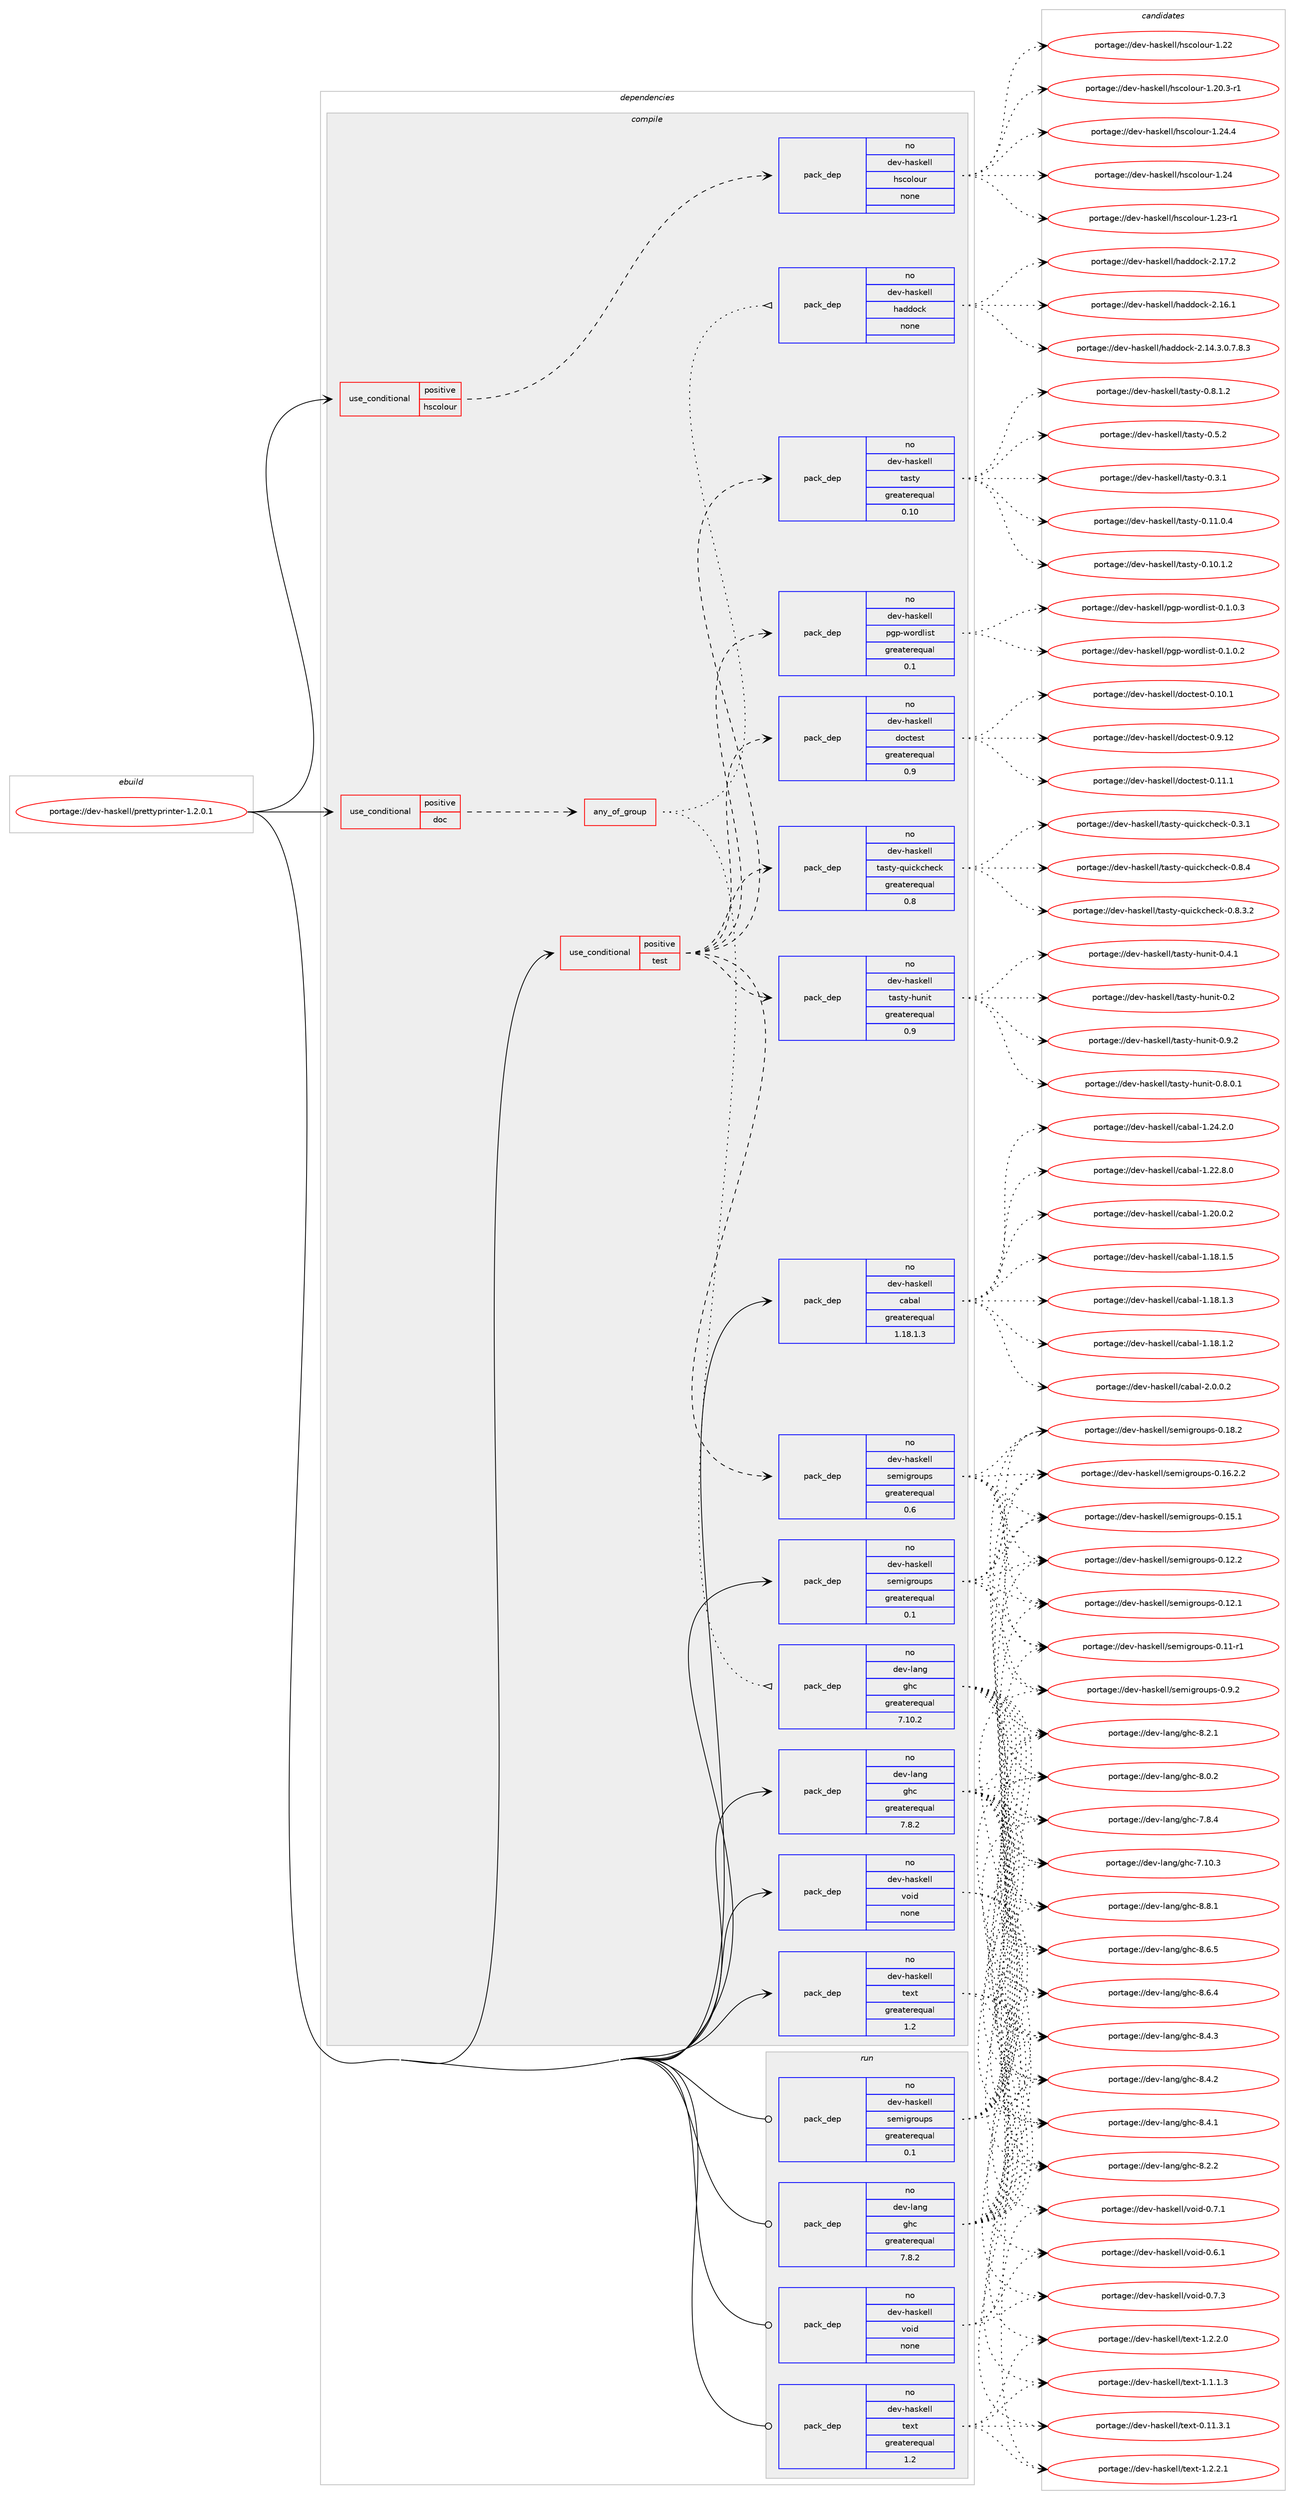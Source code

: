 digraph prolog {

# *************
# Graph options
# *************

newrank=true;
concentrate=true;
compound=true;
graph [rankdir=LR,fontname=Helvetica,fontsize=10,ranksep=1.5];#, ranksep=2.5, nodesep=0.2];
edge  [arrowhead=vee];
node  [fontname=Helvetica,fontsize=10];

# **********
# The ebuild
# **********

subgraph cluster_leftcol {
color=gray;
rank=same;
label=<<i>ebuild</i>>;
id [label="portage://dev-haskell/prettyprinter-1.2.0.1", color=red, width=4, href="../dev-haskell/prettyprinter-1.2.0.1.svg"];
}

# ****************
# The dependencies
# ****************

subgraph cluster_midcol {
color=gray;
label=<<i>dependencies</i>>;
subgraph cluster_compile {
fillcolor="#eeeeee";
style=filled;
label=<<i>compile</i>>;
subgraph cond132163 {
dependency548097 [label=<<TABLE BORDER="0" CELLBORDER="1" CELLSPACING="0" CELLPADDING="4"><TR><TD ROWSPAN="3" CELLPADDING="10">use_conditional</TD></TR><TR><TD>positive</TD></TR><TR><TD>doc</TD></TR></TABLE>>, shape=none, color=red];
subgraph any5899 {
dependency548098 [label=<<TABLE BORDER="0" CELLBORDER="1" CELLSPACING="0" CELLPADDING="4"><TR><TD CELLPADDING="10">any_of_group</TD></TR></TABLE>>, shape=none, color=red];subgraph pack409798 {
dependency548099 [label=<<TABLE BORDER="0" CELLBORDER="1" CELLSPACING="0" CELLPADDING="4" WIDTH="220"><TR><TD ROWSPAN="6" CELLPADDING="30">pack_dep</TD></TR><TR><TD WIDTH="110">no</TD></TR><TR><TD>dev-haskell</TD></TR><TR><TD>haddock</TD></TR><TR><TD>none</TD></TR><TR><TD></TD></TR></TABLE>>, shape=none, color=blue];
}
dependency548098:e -> dependency548099:w [weight=20,style="dotted",arrowhead="oinv"];
subgraph pack409799 {
dependency548100 [label=<<TABLE BORDER="0" CELLBORDER="1" CELLSPACING="0" CELLPADDING="4" WIDTH="220"><TR><TD ROWSPAN="6" CELLPADDING="30">pack_dep</TD></TR><TR><TD WIDTH="110">no</TD></TR><TR><TD>dev-lang</TD></TR><TR><TD>ghc</TD></TR><TR><TD>greaterequal</TD></TR><TR><TD>7.10.2</TD></TR></TABLE>>, shape=none, color=blue];
}
dependency548098:e -> dependency548100:w [weight=20,style="dotted",arrowhead="oinv"];
}
dependency548097:e -> dependency548098:w [weight=20,style="dashed",arrowhead="vee"];
}
id:e -> dependency548097:w [weight=20,style="solid",arrowhead="vee"];
subgraph cond132164 {
dependency548101 [label=<<TABLE BORDER="0" CELLBORDER="1" CELLSPACING="0" CELLPADDING="4"><TR><TD ROWSPAN="3" CELLPADDING="10">use_conditional</TD></TR><TR><TD>positive</TD></TR><TR><TD>hscolour</TD></TR></TABLE>>, shape=none, color=red];
subgraph pack409800 {
dependency548102 [label=<<TABLE BORDER="0" CELLBORDER="1" CELLSPACING="0" CELLPADDING="4" WIDTH="220"><TR><TD ROWSPAN="6" CELLPADDING="30">pack_dep</TD></TR><TR><TD WIDTH="110">no</TD></TR><TR><TD>dev-haskell</TD></TR><TR><TD>hscolour</TD></TR><TR><TD>none</TD></TR><TR><TD></TD></TR></TABLE>>, shape=none, color=blue];
}
dependency548101:e -> dependency548102:w [weight=20,style="dashed",arrowhead="vee"];
}
id:e -> dependency548101:w [weight=20,style="solid",arrowhead="vee"];
subgraph cond132165 {
dependency548103 [label=<<TABLE BORDER="0" CELLBORDER="1" CELLSPACING="0" CELLPADDING="4"><TR><TD ROWSPAN="3" CELLPADDING="10">use_conditional</TD></TR><TR><TD>positive</TD></TR><TR><TD>test</TD></TR></TABLE>>, shape=none, color=red];
subgraph pack409801 {
dependency548104 [label=<<TABLE BORDER="0" CELLBORDER="1" CELLSPACING="0" CELLPADDING="4" WIDTH="220"><TR><TD ROWSPAN="6" CELLPADDING="30">pack_dep</TD></TR><TR><TD WIDTH="110">no</TD></TR><TR><TD>dev-haskell</TD></TR><TR><TD>doctest</TD></TR><TR><TD>greaterequal</TD></TR><TR><TD>0.9</TD></TR></TABLE>>, shape=none, color=blue];
}
dependency548103:e -> dependency548104:w [weight=20,style="dashed",arrowhead="vee"];
subgraph pack409802 {
dependency548105 [label=<<TABLE BORDER="0" CELLBORDER="1" CELLSPACING="0" CELLPADDING="4" WIDTH="220"><TR><TD ROWSPAN="6" CELLPADDING="30">pack_dep</TD></TR><TR><TD WIDTH="110">no</TD></TR><TR><TD>dev-haskell</TD></TR><TR><TD>pgp-wordlist</TD></TR><TR><TD>greaterequal</TD></TR><TR><TD>0.1</TD></TR></TABLE>>, shape=none, color=blue];
}
dependency548103:e -> dependency548105:w [weight=20,style="dashed",arrowhead="vee"];
subgraph pack409803 {
dependency548106 [label=<<TABLE BORDER="0" CELLBORDER="1" CELLSPACING="0" CELLPADDING="4" WIDTH="220"><TR><TD ROWSPAN="6" CELLPADDING="30">pack_dep</TD></TR><TR><TD WIDTH="110">no</TD></TR><TR><TD>dev-haskell</TD></TR><TR><TD>semigroups</TD></TR><TR><TD>greaterequal</TD></TR><TR><TD>0.6</TD></TR></TABLE>>, shape=none, color=blue];
}
dependency548103:e -> dependency548106:w [weight=20,style="dashed",arrowhead="vee"];
subgraph pack409804 {
dependency548107 [label=<<TABLE BORDER="0" CELLBORDER="1" CELLSPACING="0" CELLPADDING="4" WIDTH="220"><TR><TD ROWSPAN="6" CELLPADDING="30">pack_dep</TD></TR><TR><TD WIDTH="110">no</TD></TR><TR><TD>dev-haskell</TD></TR><TR><TD>tasty</TD></TR><TR><TD>greaterequal</TD></TR><TR><TD>0.10</TD></TR></TABLE>>, shape=none, color=blue];
}
dependency548103:e -> dependency548107:w [weight=20,style="dashed",arrowhead="vee"];
subgraph pack409805 {
dependency548108 [label=<<TABLE BORDER="0" CELLBORDER="1" CELLSPACING="0" CELLPADDING="4" WIDTH="220"><TR><TD ROWSPAN="6" CELLPADDING="30">pack_dep</TD></TR><TR><TD WIDTH="110">no</TD></TR><TR><TD>dev-haskell</TD></TR><TR><TD>tasty-hunit</TD></TR><TR><TD>greaterequal</TD></TR><TR><TD>0.9</TD></TR></TABLE>>, shape=none, color=blue];
}
dependency548103:e -> dependency548108:w [weight=20,style="dashed",arrowhead="vee"];
subgraph pack409806 {
dependency548109 [label=<<TABLE BORDER="0" CELLBORDER="1" CELLSPACING="0" CELLPADDING="4" WIDTH="220"><TR><TD ROWSPAN="6" CELLPADDING="30">pack_dep</TD></TR><TR><TD WIDTH="110">no</TD></TR><TR><TD>dev-haskell</TD></TR><TR><TD>tasty-quickcheck</TD></TR><TR><TD>greaterequal</TD></TR><TR><TD>0.8</TD></TR></TABLE>>, shape=none, color=blue];
}
dependency548103:e -> dependency548109:w [weight=20,style="dashed",arrowhead="vee"];
}
id:e -> dependency548103:w [weight=20,style="solid",arrowhead="vee"];
subgraph pack409807 {
dependency548110 [label=<<TABLE BORDER="0" CELLBORDER="1" CELLSPACING="0" CELLPADDING="4" WIDTH="220"><TR><TD ROWSPAN="6" CELLPADDING="30">pack_dep</TD></TR><TR><TD WIDTH="110">no</TD></TR><TR><TD>dev-haskell</TD></TR><TR><TD>cabal</TD></TR><TR><TD>greaterequal</TD></TR><TR><TD>1.18.1.3</TD></TR></TABLE>>, shape=none, color=blue];
}
id:e -> dependency548110:w [weight=20,style="solid",arrowhead="vee"];
subgraph pack409808 {
dependency548111 [label=<<TABLE BORDER="0" CELLBORDER="1" CELLSPACING="0" CELLPADDING="4" WIDTH="220"><TR><TD ROWSPAN="6" CELLPADDING="30">pack_dep</TD></TR><TR><TD WIDTH="110">no</TD></TR><TR><TD>dev-haskell</TD></TR><TR><TD>semigroups</TD></TR><TR><TD>greaterequal</TD></TR><TR><TD>0.1</TD></TR></TABLE>>, shape=none, color=blue];
}
id:e -> dependency548111:w [weight=20,style="solid",arrowhead="vee"];
subgraph pack409809 {
dependency548112 [label=<<TABLE BORDER="0" CELLBORDER="1" CELLSPACING="0" CELLPADDING="4" WIDTH="220"><TR><TD ROWSPAN="6" CELLPADDING="30">pack_dep</TD></TR><TR><TD WIDTH="110">no</TD></TR><TR><TD>dev-haskell</TD></TR><TR><TD>text</TD></TR><TR><TD>greaterequal</TD></TR><TR><TD>1.2</TD></TR></TABLE>>, shape=none, color=blue];
}
id:e -> dependency548112:w [weight=20,style="solid",arrowhead="vee"];
subgraph pack409810 {
dependency548113 [label=<<TABLE BORDER="0" CELLBORDER="1" CELLSPACING="0" CELLPADDING="4" WIDTH="220"><TR><TD ROWSPAN="6" CELLPADDING="30">pack_dep</TD></TR><TR><TD WIDTH="110">no</TD></TR><TR><TD>dev-haskell</TD></TR><TR><TD>void</TD></TR><TR><TD>none</TD></TR><TR><TD></TD></TR></TABLE>>, shape=none, color=blue];
}
id:e -> dependency548113:w [weight=20,style="solid",arrowhead="vee"];
subgraph pack409811 {
dependency548114 [label=<<TABLE BORDER="0" CELLBORDER="1" CELLSPACING="0" CELLPADDING="4" WIDTH="220"><TR><TD ROWSPAN="6" CELLPADDING="30">pack_dep</TD></TR><TR><TD WIDTH="110">no</TD></TR><TR><TD>dev-lang</TD></TR><TR><TD>ghc</TD></TR><TR><TD>greaterequal</TD></TR><TR><TD>7.8.2</TD></TR></TABLE>>, shape=none, color=blue];
}
id:e -> dependency548114:w [weight=20,style="solid",arrowhead="vee"];
}
subgraph cluster_compileandrun {
fillcolor="#eeeeee";
style=filled;
label=<<i>compile and run</i>>;
}
subgraph cluster_run {
fillcolor="#eeeeee";
style=filled;
label=<<i>run</i>>;
subgraph pack409812 {
dependency548115 [label=<<TABLE BORDER="0" CELLBORDER="1" CELLSPACING="0" CELLPADDING="4" WIDTH="220"><TR><TD ROWSPAN="6" CELLPADDING="30">pack_dep</TD></TR><TR><TD WIDTH="110">no</TD></TR><TR><TD>dev-haskell</TD></TR><TR><TD>semigroups</TD></TR><TR><TD>greaterequal</TD></TR><TR><TD>0.1</TD></TR></TABLE>>, shape=none, color=blue];
}
id:e -> dependency548115:w [weight=20,style="solid",arrowhead="odot"];
subgraph pack409813 {
dependency548116 [label=<<TABLE BORDER="0" CELLBORDER="1" CELLSPACING="0" CELLPADDING="4" WIDTH="220"><TR><TD ROWSPAN="6" CELLPADDING="30">pack_dep</TD></TR><TR><TD WIDTH="110">no</TD></TR><TR><TD>dev-haskell</TD></TR><TR><TD>text</TD></TR><TR><TD>greaterequal</TD></TR><TR><TD>1.2</TD></TR></TABLE>>, shape=none, color=blue];
}
id:e -> dependency548116:w [weight=20,style="solid",arrowhead="odot"];
subgraph pack409814 {
dependency548117 [label=<<TABLE BORDER="0" CELLBORDER="1" CELLSPACING="0" CELLPADDING="4" WIDTH="220"><TR><TD ROWSPAN="6" CELLPADDING="30">pack_dep</TD></TR><TR><TD WIDTH="110">no</TD></TR><TR><TD>dev-haskell</TD></TR><TR><TD>void</TD></TR><TR><TD>none</TD></TR><TR><TD></TD></TR></TABLE>>, shape=none, color=blue];
}
id:e -> dependency548117:w [weight=20,style="solid",arrowhead="odot"];
subgraph pack409815 {
dependency548118 [label=<<TABLE BORDER="0" CELLBORDER="1" CELLSPACING="0" CELLPADDING="4" WIDTH="220"><TR><TD ROWSPAN="6" CELLPADDING="30">pack_dep</TD></TR><TR><TD WIDTH="110">no</TD></TR><TR><TD>dev-lang</TD></TR><TR><TD>ghc</TD></TR><TR><TD>greaterequal</TD></TR><TR><TD>7.8.2</TD></TR></TABLE>>, shape=none, color=blue];
}
id:e -> dependency548118:w [weight=20,style="solid",arrowhead="odot"];
}
}

# **************
# The candidates
# **************

subgraph cluster_choices {
rank=same;
color=gray;
label=<<i>candidates</i>>;

subgraph choice409798 {
color=black;
nodesep=1;
choice100101118451049711510710110810847104971001001119910745504649554650 [label="portage://dev-haskell/haddock-2.17.2", color=red, width=4,href="../dev-haskell/haddock-2.17.2.svg"];
choice100101118451049711510710110810847104971001001119910745504649544649 [label="portage://dev-haskell/haddock-2.16.1", color=red, width=4,href="../dev-haskell/haddock-2.16.1.svg"];
choice1001011184510497115107101108108471049710010011199107455046495246514648465546564651 [label="portage://dev-haskell/haddock-2.14.3.0.7.8.3", color=red, width=4,href="../dev-haskell/haddock-2.14.3.0.7.8.3.svg"];
dependency548099:e -> choice100101118451049711510710110810847104971001001119910745504649554650:w [style=dotted,weight="100"];
dependency548099:e -> choice100101118451049711510710110810847104971001001119910745504649544649:w [style=dotted,weight="100"];
dependency548099:e -> choice1001011184510497115107101108108471049710010011199107455046495246514648465546564651:w [style=dotted,weight="100"];
}
subgraph choice409799 {
color=black;
nodesep=1;
choice10010111845108971101034710310499455646564649 [label="portage://dev-lang/ghc-8.8.1", color=red, width=4,href="../dev-lang/ghc-8.8.1.svg"];
choice10010111845108971101034710310499455646544653 [label="portage://dev-lang/ghc-8.6.5", color=red, width=4,href="../dev-lang/ghc-8.6.5.svg"];
choice10010111845108971101034710310499455646544652 [label="portage://dev-lang/ghc-8.6.4", color=red, width=4,href="../dev-lang/ghc-8.6.4.svg"];
choice10010111845108971101034710310499455646524651 [label="portage://dev-lang/ghc-8.4.3", color=red, width=4,href="../dev-lang/ghc-8.4.3.svg"];
choice10010111845108971101034710310499455646524650 [label="portage://dev-lang/ghc-8.4.2", color=red, width=4,href="../dev-lang/ghc-8.4.2.svg"];
choice10010111845108971101034710310499455646524649 [label="portage://dev-lang/ghc-8.4.1", color=red, width=4,href="../dev-lang/ghc-8.4.1.svg"];
choice10010111845108971101034710310499455646504650 [label="portage://dev-lang/ghc-8.2.2", color=red, width=4,href="../dev-lang/ghc-8.2.2.svg"];
choice10010111845108971101034710310499455646504649 [label="portage://dev-lang/ghc-8.2.1", color=red, width=4,href="../dev-lang/ghc-8.2.1.svg"];
choice10010111845108971101034710310499455646484650 [label="portage://dev-lang/ghc-8.0.2", color=red, width=4,href="../dev-lang/ghc-8.0.2.svg"];
choice10010111845108971101034710310499455546564652 [label="portage://dev-lang/ghc-7.8.4", color=red, width=4,href="../dev-lang/ghc-7.8.4.svg"];
choice1001011184510897110103471031049945554649484651 [label="portage://dev-lang/ghc-7.10.3", color=red, width=4,href="../dev-lang/ghc-7.10.3.svg"];
dependency548100:e -> choice10010111845108971101034710310499455646564649:w [style=dotted,weight="100"];
dependency548100:e -> choice10010111845108971101034710310499455646544653:w [style=dotted,weight="100"];
dependency548100:e -> choice10010111845108971101034710310499455646544652:w [style=dotted,weight="100"];
dependency548100:e -> choice10010111845108971101034710310499455646524651:w [style=dotted,weight="100"];
dependency548100:e -> choice10010111845108971101034710310499455646524650:w [style=dotted,weight="100"];
dependency548100:e -> choice10010111845108971101034710310499455646524649:w [style=dotted,weight="100"];
dependency548100:e -> choice10010111845108971101034710310499455646504650:w [style=dotted,weight="100"];
dependency548100:e -> choice10010111845108971101034710310499455646504649:w [style=dotted,weight="100"];
dependency548100:e -> choice10010111845108971101034710310499455646484650:w [style=dotted,weight="100"];
dependency548100:e -> choice10010111845108971101034710310499455546564652:w [style=dotted,weight="100"];
dependency548100:e -> choice1001011184510897110103471031049945554649484651:w [style=dotted,weight="100"];
}
subgraph choice409800 {
color=black;
nodesep=1;
choice1001011184510497115107101108108471041159911110811111711445494650524652 [label="portage://dev-haskell/hscolour-1.24.4", color=red, width=4,href="../dev-haskell/hscolour-1.24.4.svg"];
choice100101118451049711510710110810847104115991111081111171144549465052 [label="portage://dev-haskell/hscolour-1.24", color=red, width=4,href="../dev-haskell/hscolour-1.24.svg"];
choice1001011184510497115107101108108471041159911110811111711445494650514511449 [label="portage://dev-haskell/hscolour-1.23-r1", color=red, width=4,href="../dev-haskell/hscolour-1.23-r1.svg"];
choice100101118451049711510710110810847104115991111081111171144549465050 [label="portage://dev-haskell/hscolour-1.22", color=red, width=4,href="../dev-haskell/hscolour-1.22.svg"];
choice10010111845104971151071011081084710411599111108111117114454946504846514511449 [label="portage://dev-haskell/hscolour-1.20.3-r1", color=red, width=4,href="../dev-haskell/hscolour-1.20.3-r1.svg"];
dependency548102:e -> choice1001011184510497115107101108108471041159911110811111711445494650524652:w [style=dotted,weight="100"];
dependency548102:e -> choice100101118451049711510710110810847104115991111081111171144549465052:w [style=dotted,weight="100"];
dependency548102:e -> choice1001011184510497115107101108108471041159911110811111711445494650514511449:w [style=dotted,weight="100"];
dependency548102:e -> choice100101118451049711510710110810847104115991111081111171144549465050:w [style=dotted,weight="100"];
dependency548102:e -> choice10010111845104971151071011081084710411599111108111117114454946504846514511449:w [style=dotted,weight="100"];
}
subgraph choice409801 {
color=black;
nodesep=1;
choice1001011184510497115107101108108471001119911610111511645484657464950 [label="portage://dev-haskell/doctest-0.9.12", color=red, width=4,href="../dev-haskell/doctest-0.9.12.svg"];
choice1001011184510497115107101108108471001119911610111511645484649494649 [label="portage://dev-haskell/doctest-0.11.1", color=red, width=4,href="../dev-haskell/doctest-0.11.1.svg"];
choice1001011184510497115107101108108471001119911610111511645484649484649 [label="portage://dev-haskell/doctest-0.10.1", color=red, width=4,href="../dev-haskell/doctest-0.10.1.svg"];
dependency548104:e -> choice1001011184510497115107101108108471001119911610111511645484657464950:w [style=dotted,weight="100"];
dependency548104:e -> choice1001011184510497115107101108108471001119911610111511645484649494649:w [style=dotted,weight="100"];
dependency548104:e -> choice1001011184510497115107101108108471001119911610111511645484649484649:w [style=dotted,weight="100"];
}
subgraph choice409802 {
color=black;
nodesep=1;
choice100101118451049711510710110810847112103112451191111141001081051151164548464946484651 [label="portage://dev-haskell/pgp-wordlist-0.1.0.3", color=red, width=4,href="../dev-haskell/pgp-wordlist-0.1.0.3.svg"];
choice100101118451049711510710110810847112103112451191111141001081051151164548464946484650 [label="portage://dev-haskell/pgp-wordlist-0.1.0.2", color=red, width=4,href="../dev-haskell/pgp-wordlist-0.1.0.2.svg"];
dependency548105:e -> choice100101118451049711510710110810847112103112451191111141001081051151164548464946484651:w [style=dotted,weight="100"];
dependency548105:e -> choice100101118451049711510710110810847112103112451191111141001081051151164548464946484650:w [style=dotted,weight="100"];
}
subgraph choice409803 {
color=black;
nodesep=1;
choice100101118451049711510710110810847115101109105103114111117112115454846574650 [label="portage://dev-haskell/semigroups-0.9.2", color=red, width=4,href="../dev-haskell/semigroups-0.9.2.svg"];
choice10010111845104971151071011081084711510110910510311411111711211545484649564650 [label="portage://dev-haskell/semigroups-0.18.2", color=red, width=4,href="../dev-haskell/semigroups-0.18.2.svg"];
choice100101118451049711510710110810847115101109105103114111117112115454846495446504650 [label="portage://dev-haskell/semigroups-0.16.2.2", color=red, width=4,href="../dev-haskell/semigroups-0.16.2.2.svg"];
choice10010111845104971151071011081084711510110910510311411111711211545484649534649 [label="portage://dev-haskell/semigroups-0.15.1", color=red, width=4,href="../dev-haskell/semigroups-0.15.1.svg"];
choice10010111845104971151071011081084711510110910510311411111711211545484649504650 [label="portage://dev-haskell/semigroups-0.12.2", color=red, width=4,href="../dev-haskell/semigroups-0.12.2.svg"];
choice10010111845104971151071011081084711510110910510311411111711211545484649504649 [label="portage://dev-haskell/semigroups-0.12.1", color=red, width=4,href="../dev-haskell/semigroups-0.12.1.svg"];
choice10010111845104971151071011081084711510110910510311411111711211545484649494511449 [label="portage://dev-haskell/semigroups-0.11-r1", color=red, width=4,href="../dev-haskell/semigroups-0.11-r1.svg"];
dependency548106:e -> choice100101118451049711510710110810847115101109105103114111117112115454846574650:w [style=dotted,weight="100"];
dependency548106:e -> choice10010111845104971151071011081084711510110910510311411111711211545484649564650:w [style=dotted,weight="100"];
dependency548106:e -> choice100101118451049711510710110810847115101109105103114111117112115454846495446504650:w [style=dotted,weight="100"];
dependency548106:e -> choice10010111845104971151071011081084711510110910510311411111711211545484649534649:w [style=dotted,weight="100"];
dependency548106:e -> choice10010111845104971151071011081084711510110910510311411111711211545484649504650:w [style=dotted,weight="100"];
dependency548106:e -> choice10010111845104971151071011081084711510110910510311411111711211545484649504649:w [style=dotted,weight="100"];
dependency548106:e -> choice10010111845104971151071011081084711510110910510311411111711211545484649494511449:w [style=dotted,weight="100"];
}
subgraph choice409804 {
color=black;
nodesep=1;
choice100101118451049711510710110810847116971151161214548465646494650 [label="portage://dev-haskell/tasty-0.8.1.2", color=red, width=4,href="../dev-haskell/tasty-0.8.1.2.svg"];
choice10010111845104971151071011081084711697115116121454846534650 [label="portage://dev-haskell/tasty-0.5.2", color=red, width=4,href="../dev-haskell/tasty-0.5.2.svg"];
choice10010111845104971151071011081084711697115116121454846514649 [label="portage://dev-haskell/tasty-0.3.1", color=red, width=4,href="../dev-haskell/tasty-0.3.1.svg"];
choice10010111845104971151071011081084711697115116121454846494946484652 [label="portage://dev-haskell/tasty-0.11.0.4", color=red, width=4,href="../dev-haskell/tasty-0.11.0.4.svg"];
choice10010111845104971151071011081084711697115116121454846494846494650 [label="portage://dev-haskell/tasty-0.10.1.2", color=red, width=4,href="../dev-haskell/tasty-0.10.1.2.svg"];
dependency548107:e -> choice100101118451049711510710110810847116971151161214548465646494650:w [style=dotted,weight="100"];
dependency548107:e -> choice10010111845104971151071011081084711697115116121454846534650:w [style=dotted,weight="100"];
dependency548107:e -> choice10010111845104971151071011081084711697115116121454846514649:w [style=dotted,weight="100"];
dependency548107:e -> choice10010111845104971151071011081084711697115116121454846494946484652:w [style=dotted,weight="100"];
dependency548107:e -> choice10010111845104971151071011081084711697115116121454846494846494650:w [style=dotted,weight="100"];
}
subgraph choice409805 {
color=black;
nodesep=1;
choice1001011184510497115107101108108471169711511612145104117110105116454846574650 [label="portage://dev-haskell/tasty-hunit-0.9.2", color=red, width=4,href="../dev-haskell/tasty-hunit-0.9.2.svg"];
choice10010111845104971151071011081084711697115116121451041171101051164548465646484649 [label="portage://dev-haskell/tasty-hunit-0.8.0.1", color=red, width=4,href="../dev-haskell/tasty-hunit-0.8.0.1.svg"];
choice1001011184510497115107101108108471169711511612145104117110105116454846524649 [label="portage://dev-haskell/tasty-hunit-0.4.1", color=red, width=4,href="../dev-haskell/tasty-hunit-0.4.1.svg"];
choice100101118451049711510710110810847116971151161214510411711010511645484650 [label="portage://dev-haskell/tasty-hunit-0.2", color=red, width=4,href="../dev-haskell/tasty-hunit-0.2.svg"];
dependency548108:e -> choice1001011184510497115107101108108471169711511612145104117110105116454846574650:w [style=dotted,weight="100"];
dependency548108:e -> choice10010111845104971151071011081084711697115116121451041171101051164548465646484649:w [style=dotted,weight="100"];
dependency548108:e -> choice1001011184510497115107101108108471169711511612145104117110105116454846524649:w [style=dotted,weight="100"];
dependency548108:e -> choice100101118451049711510710110810847116971151161214510411711010511645484650:w [style=dotted,weight="100"];
}
subgraph choice409806 {
color=black;
nodesep=1;
choice1001011184510497115107101108108471169711511612145113117105991079910410199107454846564652 [label="portage://dev-haskell/tasty-quickcheck-0.8.4", color=red, width=4,href="../dev-haskell/tasty-quickcheck-0.8.4.svg"];
choice10010111845104971151071011081084711697115116121451131171059910799104101991074548465646514650 [label="portage://dev-haskell/tasty-quickcheck-0.8.3.2", color=red, width=4,href="../dev-haskell/tasty-quickcheck-0.8.3.2.svg"];
choice1001011184510497115107101108108471169711511612145113117105991079910410199107454846514649 [label="portage://dev-haskell/tasty-quickcheck-0.3.1", color=red, width=4,href="../dev-haskell/tasty-quickcheck-0.3.1.svg"];
dependency548109:e -> choice1001011184510497115107101108108471169711511612145113117105991079910410199107454846564652:w [style=dotted,weight="100"];
dependency548109:e -> choice10010111845104971151071011081084711697115116121451131171059910799104101991074548465646514650:w [style=dotted,weight="100"];
dependency548109:e -> choice1001011184510497115107101108108471169711511612145113117105991079910410199107454846514649:w [style=dotted,weight="100"];
}
subgraph choice409807 {
color=black;
nodesep=1;
choice100101118451049711510710110810847999798971084550464846484650 [label="portage://dev-haskell/cabal-2.0.0.2", color=red, width=4,href="../dev-haskell/cabal-2.0.0.2.svg"];
choice10010111845104971151071011081084799979897108454946505246504648 [label="portage://dev-haskell/cabal-1.24.2.0", color=red, width=4,href="../dev-haskell/cabal-1.24.2.0.svg"];
choice10010111845104971151071011081084799979897108454946505046564648 [label="portage://dev-haskell/cabal-1.22.8.0", color=red, width=4,href="../dev-haskell/cabal-1.22.8.0.svg"];
choice10010111845104971151071011081084799979897108454946504846484650 [label="portage://dev-haskell/cabal-1.20.0.2", color=red, width=4,href="../dev-haskell/cabal-1.20.0.2.svg"];
choice10010111845104971151071011081084799979897108454946495646494653 [label="portage://dev-haskell/cabal-1.18.1.5", color=red, width=4,href="../dev-haskell/cabal-1.18.1.5.svg"];
choice10010111845104971151071011081084799979897108454946495646494651 [label="portage://dev-haskell/cabal-1.18.1.3", color=red, width=4,href="../dev-haskell/cabal-1.18.1.3.svg"];
choice10010111845104971151071011081084799979897108454946495646494650 [label="portage://dev-haskell/cabal-1.18.1.2", color=red, width=4,href="../dev-haskell/cabal-1.18.1.2.svg"];
dependency548110:e -> choice100101118451049711510710110810847999798971084550464846484650:w [style=dotted,weight="100"];
dependency548110:e -> choice10010111845104971151071011081084799979897108454946505246504648:w [style=dotted,weight="100"];
dependency548110:e -> choice10010111845104971151071011081084799979897108454946505046564648:w [style=dotted,weight="100"];
dependency548110:e -> choice10010111845104971151071011081084799979897108454946504846484650:w [style=dotted,weight="100"];
dependency548110:e -> choice10010111845104971151071011081084799979897108454946495646494653:w [style=dotted,weight="100"];
dependency548110:e -> choice10010111845104971151071011081084799979897108454946495646494651:w [style=dotted,weight="100"];
dependency548110:e -> choice10010111845104971151071011081084799979897108454946495646494650:w [style=dotted,weight="100"];
}
subgraph choice409808 {
color=black;
nodesep=1;
choice100101118451049711510710110810847115101109105103114111117112115454846574650 [label="portage://dev-haskell/semigroups-0.9.2", color=red, width=4,href="../dev-haskell/semigroups-0.9.2.svg"];
choice10010111845104971151071011081084711510110910510311411111711211545484649564650 [label="portage://dev-haskell/semigroups-0.18.2", color=red, width=4,href="../dev-haskell/semigroups-0.18.2.svg"];
choice100101118451049711510710110810847115101109105103114111117112115454846495446504650 [label="portage://dev-haskell/semigroups-0.16.2.2", color=red, width=4,href="../dev-haskell/semigroups-0.16.2.2.svg"];
choice10010111845104971151071011081084711510110910510311411111711211545484649534649 [label="portage://dev-haskell/semigroups-0.15.1", color=red, width=4,href="../dev-haskell/semigroups-0.15.1.svg"];
choice10010111845104971151071011081084711510110910510311411111711211545484649504650 [label="portage://dev-haskell/semigroups-0.12.2", color=red, width=4,href="../dev-haskell/semigroups-0.12.2.svg"];
choice10010111845104971151071011081084711510110910510311411111711211545484649504649 [label="portage://dev-haskell/semigroups-0.12.1", color=red, width=4,href="../dev-haskell/semigroups-0.12.1.svg"];
choice10010111845104971151071011081084711510110910510311411111711211545484649494511449 [label="portage://dev-haskell/semigroups-0.11-r1", color=red, width=4,href="../dev-haskell/semigroups-0.11-r1.svg"];
dependency548111:e -> choice100101118451049711510710110810847115101109105103114111117112115454846574650:w [style=dotted,weight="100"];
dependency548111:e -> choice10010111845104971151071011081084711510110910510311411111711211545484649564650:w [style=dotted,weight="100"];
dependency548111:e -> choice100101118451049711510710110810847115101109105103114111117112115454846495446504650:w [style=dotted,weight="100"];
dependency548111:e -> choice10010111845104971151071011081084711510110910510311411111711211545484649534649:w [style=dotted,weight="100"];
dependency548111:e -> choice10010111845104971151071011081084711510110910510311411111711211545484649504650:w [style=dotted,weight="100"];
dependency548111:e -> choice10010111845104971151071011081084711510110910510311411111711211545484649504649:w [style=dotted,weight="100"];
dependency548111:e -> choice10010111845104971151071011081084711510110910510311411111711211545484649494511449:w [style=dotted,weight="100"];
}
subgraph choice409809 {
color=black;
nodesep=1;
choice1001011184510497115107101108108471161011201164549465046504649 [label="portage://dev-haskell/text-1.2.2.1", color=red, width=4,href="../dev-haskell/text-1.2.2.1.svg"];
choice1001011184510497115107101108108471161011201164549465046504648 [label="portage://dev-haskell/text-1.2.2.0", color=red, width=4,href="../dev-haskell/text-1.2.2.0.svg"];
choice1001011184510497115107101108108471161011201164549464946494651 [label="portage://dev-haskell/text-1.1.1.3", color=red, width=4,href="../dev-haskell/text-1.1.1.3.svg"];
choice100101118451049711510710110810847116101120116454846494946514649 [label="portage://dev-haskell/text-0.11.3.1", color=red, width=4,href="../dev-haskell/text-0.11.3.1.svg"];
dependency548112:e -> choice1001011184510497115107101108108471161011201164549465046504649:w [style=dotted,weight="100"];
dependency548112:e -> choice1001011184510497115107101108108471161011201164549465046504648:w [style=dotted,weight="100"];
dependency548112:e -> choice1001011184510497115107101108108471161011201164549464946494651:w [style=dotted,weight="100"];
dependency548112:e -> choice100101118451049711510710110810847116101120116454846494946514649:w [style=dotted,weight="100"];
}
subgraph choice409810 {
color=black;
nodesep=1;
choice100101118451049711510710110810847118111105100454846554651 [label="portage://dev-haskell/void-0.7.3", color=red, width=4,href="../dev-haskell/void-0.7.3.svg"];
choice100101118451049711510710110810847118111105100454846554649 [label="portage://dev-haskell/void-0.7.1", color=red, width=4,href="../dev-haskell/void-0.7.1.svg"];
choice100101118451049711510710110810847118111105100454846544649 [label="portage://dev-haskell/void-0.6.1", color=red, width=4,href="../dev-haskell/void-0.6.1.svg"];
dependency548113:e -> choice100101118451049711510710110810847118111105100454846554651:w [style=dotted,weight="100"];
dependency548113:e -> choice100101118451049711510710110810847118111105100454846554649:w [style=dotted,weight="100"];
dependency548113:e -> choice100101118451049711510710110810847118111105100454846544649:w [style=dotted,weight="100"];
}
subgraph choice409811 {
color=black;
nodesep=1;
choice10010111845108971101034710310499455646564649 [label="portage://dev-lang/ghc-8.8.1", color=red, width=4,href="../dev-lang/ghc-8.8.1.svg"];
choice10010111845108971101034710310499455646544653 [label="portage://dev-lang/ghc-8.6.5", color=red, width=4,href="../dev-lang/ghc-8.6.5.svg"];
choice10010111845108971101034710310499455646544652 [label="portage://dev-lang/ghc-8.6.4", color=red, width=4,href="../dev-lang/ghc-8.6.4.svg"];
choice10010111845108971101034710310499455646524651 [label="portage://dev-lang/ghc-8.4.3", color=red, width=4,href="../dev-lang/ghc-8.4.3.svg"];
choice10010111845108971101034710310499455646524650 [label="portage://dev-lang/ghc-8.4.2", color=red, width=4,href="../dev-lang/ghc-8.4.2.svg"];
choice10010111845108971101034710310499455646524649 [label="portage://dev-lang/ghc-8.4.1", color=red, width=4,href="../dev-lang/ghc-8.4.1.svg"];
choice10010111845108971101034710310499455646504650 [label="portage://dev-lang/ghc-8.2.2", color=red, width=4,href="../dev-lang/ghc-8.2.2.svg"];
choice10010111845108971101034710310499455646504649 [label="portage://dev-lang/ghc-8.2.1", color=red, width=4,href="../dev-lang/ghc-8.2.1.svg"];
choice10010111845108971101034710310499455646484650 [label="portage://dev-lang/ghc-8.0.2", color=red, width=4,href="../dev-lang/ghc-8.0.2.svg"];
choice10010111845108971101034710310499455546564652 [label="portage://dev-lang/ghc-7.8.4", color=red, width=4,href="../dev-lang/ghc-7.8.4.svg"];
choice1001011184510897110103471031049945554649484651 [label="portage://dev-lang/ghc-7.10.3", color=red, width=4,href="../dev-lang/ghc-7.10.3.svg"];
dependency548114:e -> choice10010111845108971101034710310499455646564649:w [style=dotted,weight="100"];
dependency548114:e -> choice10010111845108971101034710310499455646544653:w [style=dotted,weight="100"];
dependency548114:e -> choice10010111845108971101034710310499455646544652:w [style=dotted,weight="100"];
dependency548114:e -> choice10010111845108971101034710310499455646524651:w [style=dotted,weight="100"];
dependency548114:e -> choice10010111845108971101034710310499455646524650:w [style=dotted,weight="100"];
dependency548114:e -> choice10010111845108971101034710310499455646524649:w [style=dotted,weight="100"];
dependency548114:e -> choice10010111845108971101034710310499455646504650:w [style=dotted,weight="100"];
dependency548114:e -> choice10010111845108971101034710310499455646504649:w [style=dotted,weight="100"];
dependency548114:e -> choice10010111845108971101034710310499455646484650:w [style=dotted,weight="100"];
dependency548114:e -> choice10010111845108971101034710310499455546564652:w [style=dotted,weight="100"];
dependency548114:e -> choice1001011184510897110103471031049945554649484651:w [style=dotted,weight="100"];
}
subgraph choice409812 {
color=black;
nodesep=1;
choice100101118451049711510710110810847115101109105103114111117112115454846574650 [label="portage://dev-haskell/semigroups-0.9.2", color=red, width=4,href="../dev-haskell/semigroups-0.9.2.svg"];
choice10010111845104971151071011081084711510110910510311411111711211545484649564650 [label="portage://dev-haskell/semigroups-0.18.2", color=red, width=4,href="../dev-haskell/semigroups-0.18.2.svg"];
choice100101118451049711510710110810847115101109105103114111117112115454846495446504650 [label="portage://dev-haskell/semigroups-0.16.2.2", color=red, width=4,href="../dev-haskell/semigroups-0.16.2.2.svg"];
choice10010111845104971151071011081084711510110910510311411111711211545484649534649 [label="portage://dev-haskell/semigroups-0.15.1", color=red, width=4,href="../dev-haskell/semigroups-0.15.1.svg"];
choice10010111845104971151071011081084711510110910510311411111711211545484649504650 [label="portage://dev-haskell/semigroups-0.12.2", color=red, width=4,href="../dev-haskell/semigroups-0.12.2.svg"];
choice10010111845104971151071011081084711510110910510311411111711211545484649504649 [label="portage://dev-haskell/semigroups-0.12.1", color=red, width=4,href="../dev-haskell/semigroups-0.12.1.svg"];
choice10010111845104971151071011081084711510110910510311411111711211545484649494511449 [label="portage://dev-haskell/semigroups-0.11-r1", color=red, width=4,href="../dev-haskell/semigroups-0.11-r1.svg"];
dependency548115:e -> choice100101118451049711510710110810847115101109105103114111117112115454846574650:w [style=dotted,weight="100"];
dependency548115:e -> choice10010111845104971151071011081084711510110910510311411111711211545484649564650:w [style=dotted,weight="100"];
dependency548115:e -> choice100101118451049711510710110810847115101109105103114111117112115454846495446504650:w [style=dotted,weight="100"];
dependency548115:e -> choice10010111845104971151071011081084711510110910510311411111711211545484649534649:w [style=dotted,weight="100"];
dependency548115:e -> choice10010111845104971151071011081084711510110910510311411111711211545484649504650:w [style=dotted,weight="100"];
dependency548115:e -> choice10010111845104971151071011081084711510110910510311411111711211545484649504649:w [style=dotted,weight="100"];
dependency548115:e -> choice10010111845104971151071011081084711510110910510311411111711211545484649494511449:w [style=dotted,weight="100"];
}
subgraph choice409813 {
color=black;
nodesep=1;
choice1001011184510497115107101108108471161011201164549465046504649 [label="portage://dev-haskell/text-1.2.2.1", color=red, width=4,href="../dev-haskell/text-1.2.2.1.svg"];
choice1001011184510497115107101108108471161011201164549465046504648 [label="portage://dev-haskell/text-1.2.2.0", color=red, width=4,href="../dev-haskell/text-1.2.2.0.svg"];
choice1001011184510497115107101108108471161011201164549464946494651 [label="portage://dev-haskell/text-1.1.1.3", color=red, width=4,href="../dev-haskell/text-1.1.1.3.svg"];
choice100101118451049711510710110810847116101120116454846494946514649 [label="portage://dev-haskell/text-0.11.3.1", color=red, width=4,href="../dev-haskell/text-0.11.3.1.svg"];
dependency548116:e -> choice1001011184510497115107101108108471161011201164549465046504649:w [style=dotted,weight="100"];
dependency548116:e -> choice1001011184510497115107101108108471161011201164549465046504648:w [style=dotted,weight="100"];
dependency548116:e -> choice1001011184510497115107101108108471161011201164549464946494651:w [style=dotted,weight="100"];
dependency548116:e -> choice100101118451049711510710110810847116101120116454846494946514649:w [style=dotted,weight="100"];
}
subgraph choice409814 {
color=black;
nodesep=1;
choice100101118451049711510710110810847118111105100454846554651 [label="portage://dev-haskell/void-0.7.3", color=red, width=4,href="../dev-haskell/void-0.7.3.svg"];
choice100101118451049711510710110810847118111105100454846554649 [label="portage://dev-haskell/void-0.7.1", color=red, width=4,href="../dev-haskell/void-0.7.1.svg"];
choice100101118451049711510710110810847118111105100454846544649 [label="portage://dev-haskell/void-0.6.1", color=red, width=4,href="../dev-haskell/void-0.6.1.svg"];
dependency548117:e -> choice100101118451049711510710110810847118111105100454846554651:w [style=dotted,weight="100"];
dependency548117:e -> choice100101118451049711510710110810847118111105100454846554649:w [style=dotted,weight="100"];
dependency548117:e -> choice100101118451049711510710110810847118111105100454846544649:w [style=dotted,weight="100"];
}
subgraph choice409815 {
color=black;
nodesep=1;
choice10010111845108971101034710310499455646564649 [label="portage://dev-lang/ghc-8.8.1", color=red, width=4,href="../dev-lang/ghc-8.8.1.svg"];
choice10010111845108971101034710310499455646544653 [label="portage://dev-lang/ghc-8.6.5", color=red, width=4,href="../dev-lang/ghc-8.6.5.svg"];
choice10010111845108971101034710310499455646544652 [label="portage://dev-lang/ghc-8.6.4", color=red, width=4,href="../dev-lang/ghc-8.6.4.svg"];
choice10010111845108971101034710310499455646524651 [label="portage://dev-lang/ghc-8.4.3", color=red, width=4,href="../dev-lang/ghc-8.4.3.svg"];
choice10010111845108971101034710310499455646524650 [label="portage://dev-lang/ghc-8.4.2", color=red, width=4,href="../dev-lang/ghc-8.4.2.svg"];
choice10010111845108971101034710310499455646524649 [label="portage://dev-lang/ghc-8.4.1", color=red, width=4,href="../dev-lang/ghc-8.4.1.svg"];
choice10010111845108971101034710310499455646504650 [label="portage://dev-lang/ghc-8.2.2", color=red, width=4,href="../dev-lang/ghc-8.2.2.svg"];
choice10010111845108971101034710310499455646504649 [label="portage://dev-lang/ghc-8.2.1", color=red, width=4,href="../dev-lang/ghc-8.2.1.svg"];
choice10010111845108971101034710310499455646484650 [label="portage://dev-lang/ghc-8.0.2", color=red, width=4,href="../dev-lang/ghc-8.0.2.svg"];
choice10010111845108971101034710310499455546564652 [label="portage://dev-lang/ghc-7.8.4", color=red, width=4,href="../dev-lang/ghc-7.8.4.svg"];
choice1001011184510897110103471031049945554649484651 [label="portage://dev-lang/ghc-7.10.3", color=red, width=4,href="../dev-lang/ghc-7.10.3.svg"];
dependency548118:e -> choice10010111845108971101034710310499455646564649:w [style=dotted,weight="100"];
dependency548118:e -> choice10010111845108971101034710310499455646544653:w [style=dotted,weight="100"];
dependency548118:e -> choice10010111845108971101034710310499455646544652:w [style=dotted,weight="100"];
dependency548118:e -> choice10010111845108971101034710310499455646524651:w [style=dotted,weight="100"];
dependency548118:e -> choice10010111845108971101034710310499455646524650:w [style=dotted,weight="100"];
dependency548118:e -> choice10010111845108971101034710310499455646524649:w [style=dotted,weight="100"];
dependency548118:e -> choice10010111845108971101034710310499455646504650:w [style=dotted,weight="100"];
dependency548118:e -> choice10010111845108971101034710310499455646504649:w [style=dotted,weight="100"];
dependency548118:e -> choice10010111845108971101034710310499455646484650:w [style=dotted,weight="100"];
dependency548118:e -> choice10010111845108971101034710310499455546564652:w [style=dotted,weight="100"];
dependency548118:e -> choice1001011184510897110103471031049945554649484651:w [style=dotted,weight="100"];
}
}

}
